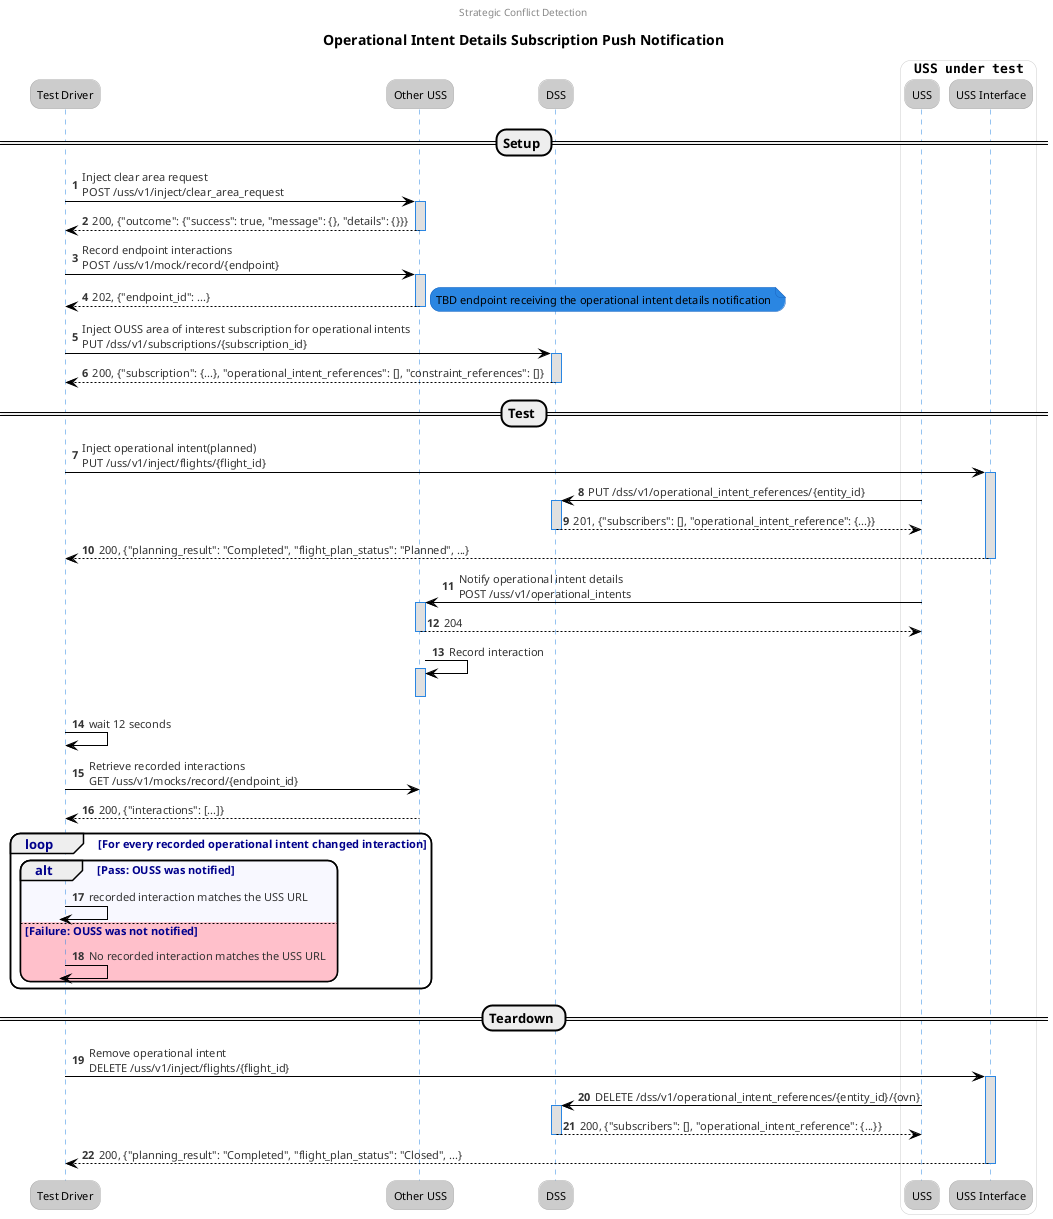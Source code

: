 @startuml
autonumber
!theme reddress-lightblue
skinparam BoxPadding 10
skinparam roundcorner 20
skinparam SequenceGroupHeaderFontColor darkblue
skinparam SequenceGroupFontColor darkblue
skinparam SequenceBoxBackgroundColor White
skinparam shadowing false


center header Strategic Conflict Detection
title Operational Intent Details Subscription Push Notification

participant "Test Driver" as TD
participant "Other USS" as OUSS
participant "DSS" as DSS
box ""USS under test""
    participant "USS" as USS
    participant "USS Interface" as USSInter
end box




== Setup ==
' clear area
TD -> OUSS++: Inject clear area request\nPOST /uss/v1/inject/clear_area_request
return 200, {"outcome": {"success": true, "message": {}, "details": {}}}

' record interactions for the endpoint
TD -> OUSS++: Record endpoint interactions\nPOST /uss/v1/mock/record/{endpoint}
return 202, {"endpoint_id": ...}
note right
TBD endpoint receiving the operational intent details notification
end note

' inject OUSS area of interest subscription
TD -> DSS++: Inject OUSS area of interest subscription for operational intents\nPUT /dss/v1/subscriptions/{subscription_id}
return 200, {"subscription": {...}, "operational_intent_references": [], "constraint_references": []}



== Test ==
' inject SUT planned operational intent modification (upsert)
TD -> USSInter++: Inject operational intent(planned)\nPUT /uss/v1/inject/flights/{flight_id}
USS -> DSS++: PUT /dss/v1/operational_intent_references/{entity_id}
return 201, {"subscribers": [], "operational_intent_reference": {...}}
TD <-- USSInter--: 200, {"planning_result": "Completed", "flight_plan_status": "Planned", ...}


' OUSS subscription notification
USS -> OUSS++: Notify operational intent details\nPOST /uss/v1/operational_intents
USS <-- OUSS--: 204
OUSS -> OUSS++--: Record interaction

TD -> TD: wait 12 seconds
' Gaussian distribution 2.5 seconds mean, 1.25 seconds standard deviation covers Conflictingoimaxusernotificationtime .95 of the time waiting 7 seconds cover .9998. Also 5 additional seconds to allow for delay in test setup.


' retrieve notifications
TD -> OUSS: Retrieve recorded interactions\nGET /uss/v1/mocks/record/{endpoint_id}
return 200, {"interactions": [...]}

loop For every recorded operational intent changed interaction
    alt #GhostWhite Pass: OUSS was notified
        TD -> TD--: recorded interaction matches the USS URL
    else #Pink Failure: OUSS was not notified
        TD -> TD--: No recorded interaction matches the USS URL
    end
end


== Teardown ==
' terminate operational intent
TD -> USSInter++: Remove operational intent\nDELETE /uss/v1/inject/flights/{flight_id}
USS -> DSS++: DELETE /dss/v1/operational_intent_references/{entity_id}/{ovn}
return 200, {"subscribers": [], "operational_intent_reference": {...}}
TD <-- USSInter--: 200, {"planning_result": "Completed", "flight_plan_status": "Closed", ...}

@enduml
 